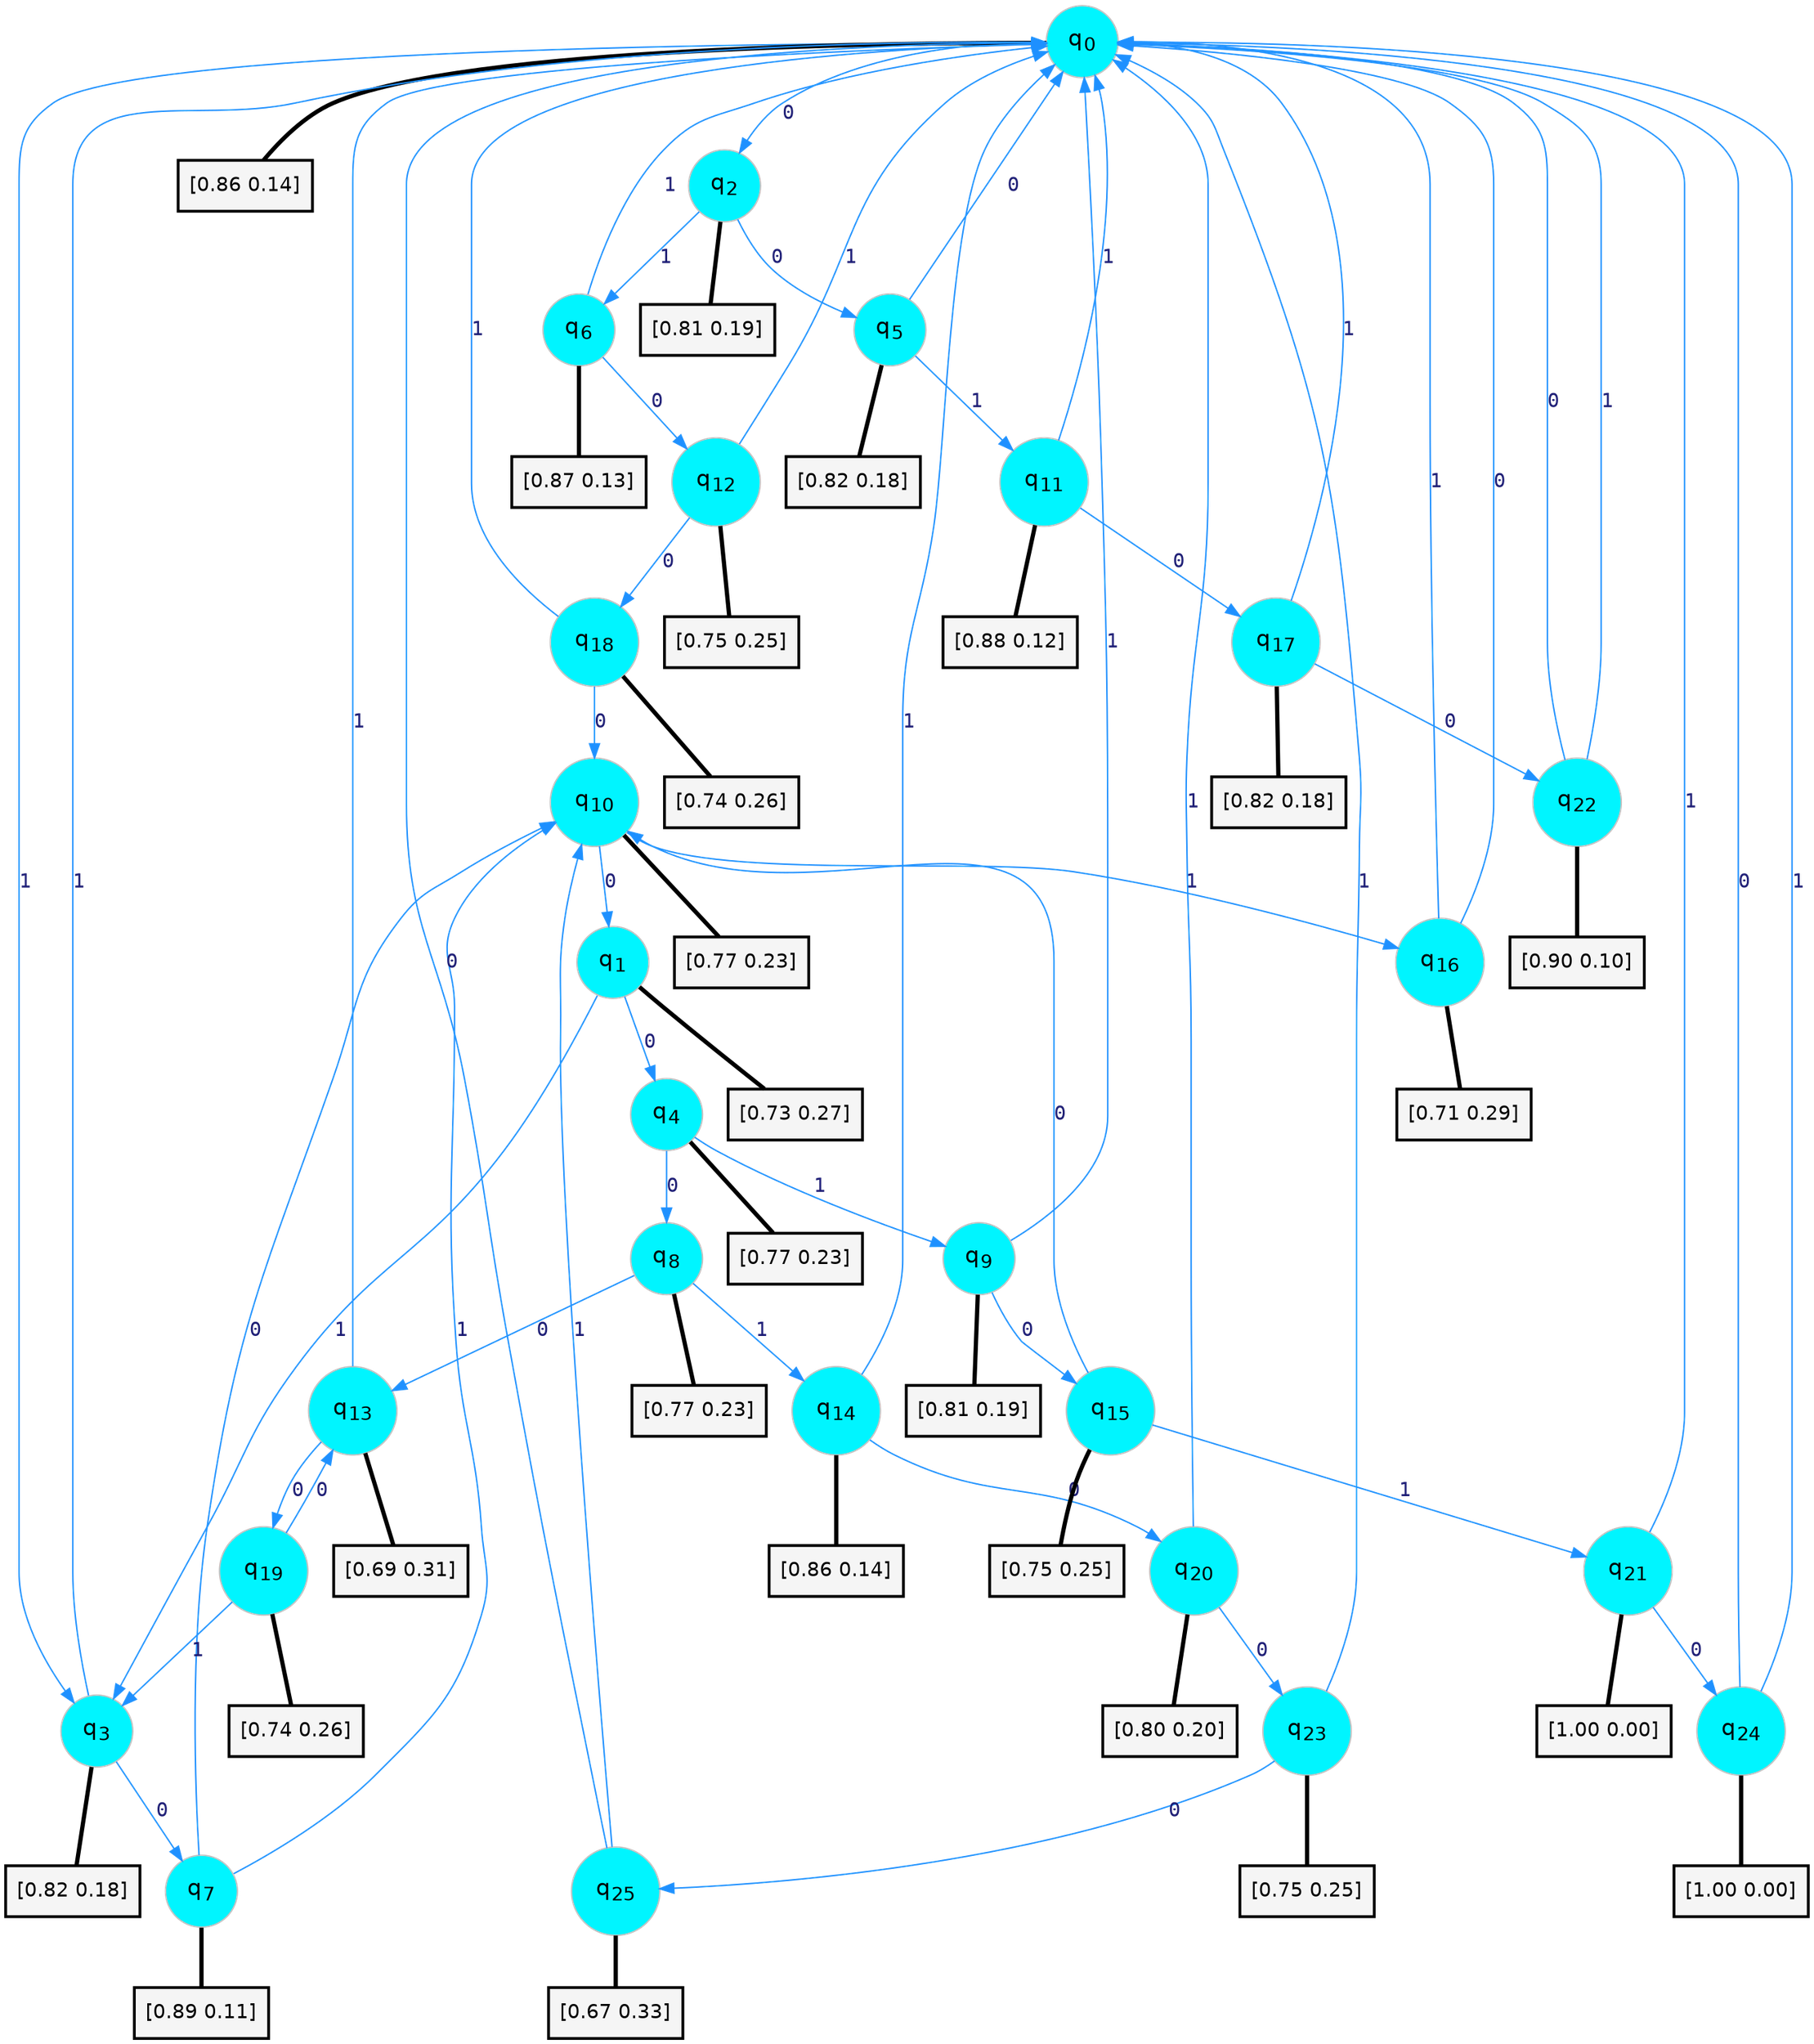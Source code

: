 digraph G {
graph [
bgcolor=transparent, dpi=300, rankdir=TD, size="40,25"];
node [
color=gray, fillcolor=turquoise1, fontcolor=black, fontname=Helvetica, fontsize=16, fontweight=bold, shape=circle, style=filled];
edge [
arrowsize=1, color=dodgerblue1, fontcolor=midnightblue, fontname=courier, fontweight=bold, penwidth=1, style=solid, weight=20];
0[label=<q<SUB>0</SUB>>];
1[label=<q<SUB>1</SUB>>];
2[label=<q<SUB>2</SUB>>];
3[label=<q<SUB>3</SUB>>];
4[label=<q<SUB>4</SUB>>];
5[label=<q<SUB>5</SUB>>];
6[label=<q<SUB>6</SUB>>];
7[label=<q<SUB>7</SUB>>];
8[label=<q<SUB>8</SUB>>];
9[label=<q<SUB>9</SUB>>];
10[label=<q<SUB>10</SUB>>];
11[label=<q<SUB>11</SUB>>];
12[label=<q<SUB>12</SUB>>];
13[label=<q<SUB>13</SUB>>];
14[label=<q<SUB>14</SUB>>];
15[label=<q<SUB>15</SUB>>];
16[label=<q<SUB>16</SUB>>];
17[label=<q<SUB>17</SUB>>];
18[label=<q<SUB>18</SUB>>];
19[label=<q<SUB>19</SUB>>];
20[label=<q<SUB>20</SUB>>];
21[label=<q<SUB>21</SUB>>];
22[label=<q<SUB>22</SUB>>];
23[label=<q<SUB>23</SUB>>];
24[label=<q<SUB>24</SUB>>];
25[label=<q<SUB>25</SUB>>];
26[label="[0.86 0.14]", shape=box,fontcolor=black, fontname=Helvetica, fontsize=14, penwidth=2, fillcolor=whitesmoke,color=black];
27[label="[0.73 0.27]", shape=box,fontcolor=black, fontname=Helvetica, fontsize=14, penwidth=2, fillcolor=whitesmoke,color=black];
28[label="[0.81 0.19]", shape=box,fontcolor=black, fontname=Helvetica, fontsize=14, penwidth=2, fillcolor=whitesmoke,color=black];
29[label="[0.82 0.18]", shape=box,fontcolor=black, fontname=Helvetica, fontsize=14, penwidth=2, fillcolor=whitesmoke,color=black];
30[label="[0.77 0.23]", shape=box,fontcolor=black, fontname=Helvetica, fontsize=14, penwidth=2, fillcolor=whitesmoke,color=black];
31[label="[0.82 0.18]", shape=box,fontcolor=black, fontname=Helvetica, fontsize=14, penwidth=2, fillcolor=whitesmoke,color=black];
32[label="[0.87 0.13]", shape=box,fontcolor=black, fontname=Helvetica, fontsize=14, penwidth=2, fillcolor=whitesmoke,color=black];
33[label="[0.89 0.11]", shape=box,fontcolor=black, fontname=Helvetica, fontsize=14, penwidth=2, fillcolor=whitesmoke,color=black];
34[label="[0.77 0.23]", shape=box,fontcolor=black, fontname=Helvetica, fontsize=14, penwidth=2, fillcolor=whitesmoke,color=black];
35[label="[0.81 0.19]", shape=box,fontcolor=black, fontname=Helvetica, fontsize=14, penwidth=2, fillcolor=whitesmoke,color=black];
36[label="[0.77 0.23]", shape=box,fontcolor=black, fontname=Helvetica, fontsize=14, penwidth=2, fillcolor=whitesmoke,color=black];
37[label="[0.88 0.12]", shape=box,fontcolor=black, fontname=Helvetica, fontsize=14, penwidth=2, fillcolor=whitesmoke,color=black];
38[label="[0.75 0.25]", shape=box,fontcolor=black, fontname=Helvetica, fontsize=14, penwidth=2, fillcolor=whitesmoke,color=black];
39[label="[0.69 0.31]", shape=box,fontcolor=black, fontname=Helvetica, fontsize=14, penwidth=2, fillcolor=whitesmoke,color=black];
40[label="[0.86 0.14]", shape=box,fontcolor=black, fontname=Helvetica, fontsize=14, penwidth=2, fillcolor=whitesmoke,color=black];
41[label="[0.75 0.25]", shape=box,fontcolor=black, fontname=Helvetica, fontsize=14, penwidth=2, fillcolor=whitesmoke,color=black];
42[label="[0.71 0.29]", shape=box,fontcolor=black, fontname=Helvetica, fontsize=14, penwidth=2, fillcolor=whitesmoke,color=black];
43[label="[0.82 0.18]", shape=box,fontcolor=black, fontname=Helvetica, fontsize=14, penwidth=2, fillcolor=whitesmoke,color=black];
44[label="[0.74 0.26]", shape=box,fontcolor=black, fontname=Helvetica, fontsize=14, penwidth=2, fillcolor=whitesmoke,color=black];
45[label="[0.74 0.26]", shape=box,fontcolor=black, fontname=Helvetica, fontsize=14, penwidth=2, fillcolor=whitesmoke,color=black];
46[label="[0.80 0.20]", shape=box,fontcolor=black, fontname=Helvetica, fontsize=14, penwidth=2, fillcolor=whitesmoke,color=black];
47[label="[1.00 0.00]", shape=box,fontcolor=black, fontname=Helvetica, fontsize=14, penwidth=2, fillcolor=whitesmoke,color=black];
48[label="[0.90 0.10]", shape=box,fontcolor=black, fontname=Helvetica, fontsize=14, penwidth=2, fillcolor=whitesmoke,color=black];
49[label="[0.75 0.25]", shape=box,fontcolor=black, fontname=Helvetica, fontsize=14, penwidth=2, fillcolor=whitesmoke,color=black];
50[label="[1.00 0.00]", shape=box,fontcolor=black, fontname=Helvetica, fontsize=14, penwidth=2, fillcolor=whitesmoke,color=black];
51[label="[0.67 0.33]", shape=box,fontcolor=black, fontname=Helvetica, fontsize=14, penwidth=2, fillcolor=whitesmoke,color=black];
0->2 [label=0];
0->3 [label=1];
0->26 [arrowhead=none, penwidth=3,color=black];
1->4 [label=0];
1->3 [label=1];
1->27 [arrowhead=none, penwidth=3,color=black];
2->5 [label=0];
2->6 [label=1];
2->28 [arrowhead=none, penwidth=3,color=black];
3->7 [label=0];
3->0 [label=1];
3->29 [arrowhead=none, penwidth=3,color=black];
4->8 [label=0];
4->9 [label=1];
4->30 [arrowhead=none, penwidth=3,color=black];
5->0 [label=0];
5->11 [label=1];
5->31 [arrowhead=none, penwidth=3,color=black];
6->12 [label=0];
6->0 [label=1];
6->32 [arrowhead=none, penwidth=3,color=black];
7->10 [label=0];
7->10 [label=1];
7->33 [arrowhead=none, penwidth=3,color=black];
8->13 [label=0];
8->14 [label=1];
8->34 [arrowhead=none, penwidth=3,color=black];
9->15 [label=0];
9->0 [label=1];
9->35 [arrowhead=none, penwidth=3,color=black];
10->1 [label=0];
10->16 [label=1];
10->36 [arrowhead=none, penwidth=3,color=black];
11->17 [label=0];
11->0 [label=1];
11->37 [arrowhead=none, penwidth=3,color=black];
12->18 [label=0];
12->0 [label=1];
12->38 [arrowhead=none, penwidth=3,color=black];
13->19 [label=0];
13->0 [label=1];
13->39 [arrowhead=none, penwidth=3,color=black];
14->20 [label=0];
14->0 [label=1];
14->40 [arrowhead=none, penwidth=3,color=black];
15->10 [label=0];
15->21 [label=1];
15->41 [arrowhead=none, penwidth=3,color=black];
16->0 [label=0];
16->0 [label=1];
16->42 [arrowhead=none, penwidth=3,color=black];
17->22 [label=0];
17->0 [label=1];
17->43 [arrowhead=none, penwidth=3,color=black];
18->10 [label=0];
18->0 [label=1];
18->44 [arrowhead=none, penwidth=3,color=black];
19->13 [label=0];
19->3 [label=1];
19->45 [arrowhead=none, penwidth=3,color=black];
20->23 [label=0];
20->0 [label=1];
20->46 [arrowhead=none, penwidth=3,color=black];
21->24 [label=0];
21->0 [label=1];
21->47 [arrowhead=none, penwidth=3,color=black];
22->0 [label=0];
22->0 [label=1];
22->48 [arrowhead=none, penwidth=3,color=black];
23->25 [label=0];
23->0 [label=1];
23->49 [arrowhead=none, penwidth=3,color=black];
24->0 [label=0];
24->0 [label=1];
24->50 [arrowhead=none, penwidth=3,color=black];
25->0 [label=0];
25->10 [label=1];
25->51 [arrowhead=none, penwidth=3,color=black];
}
